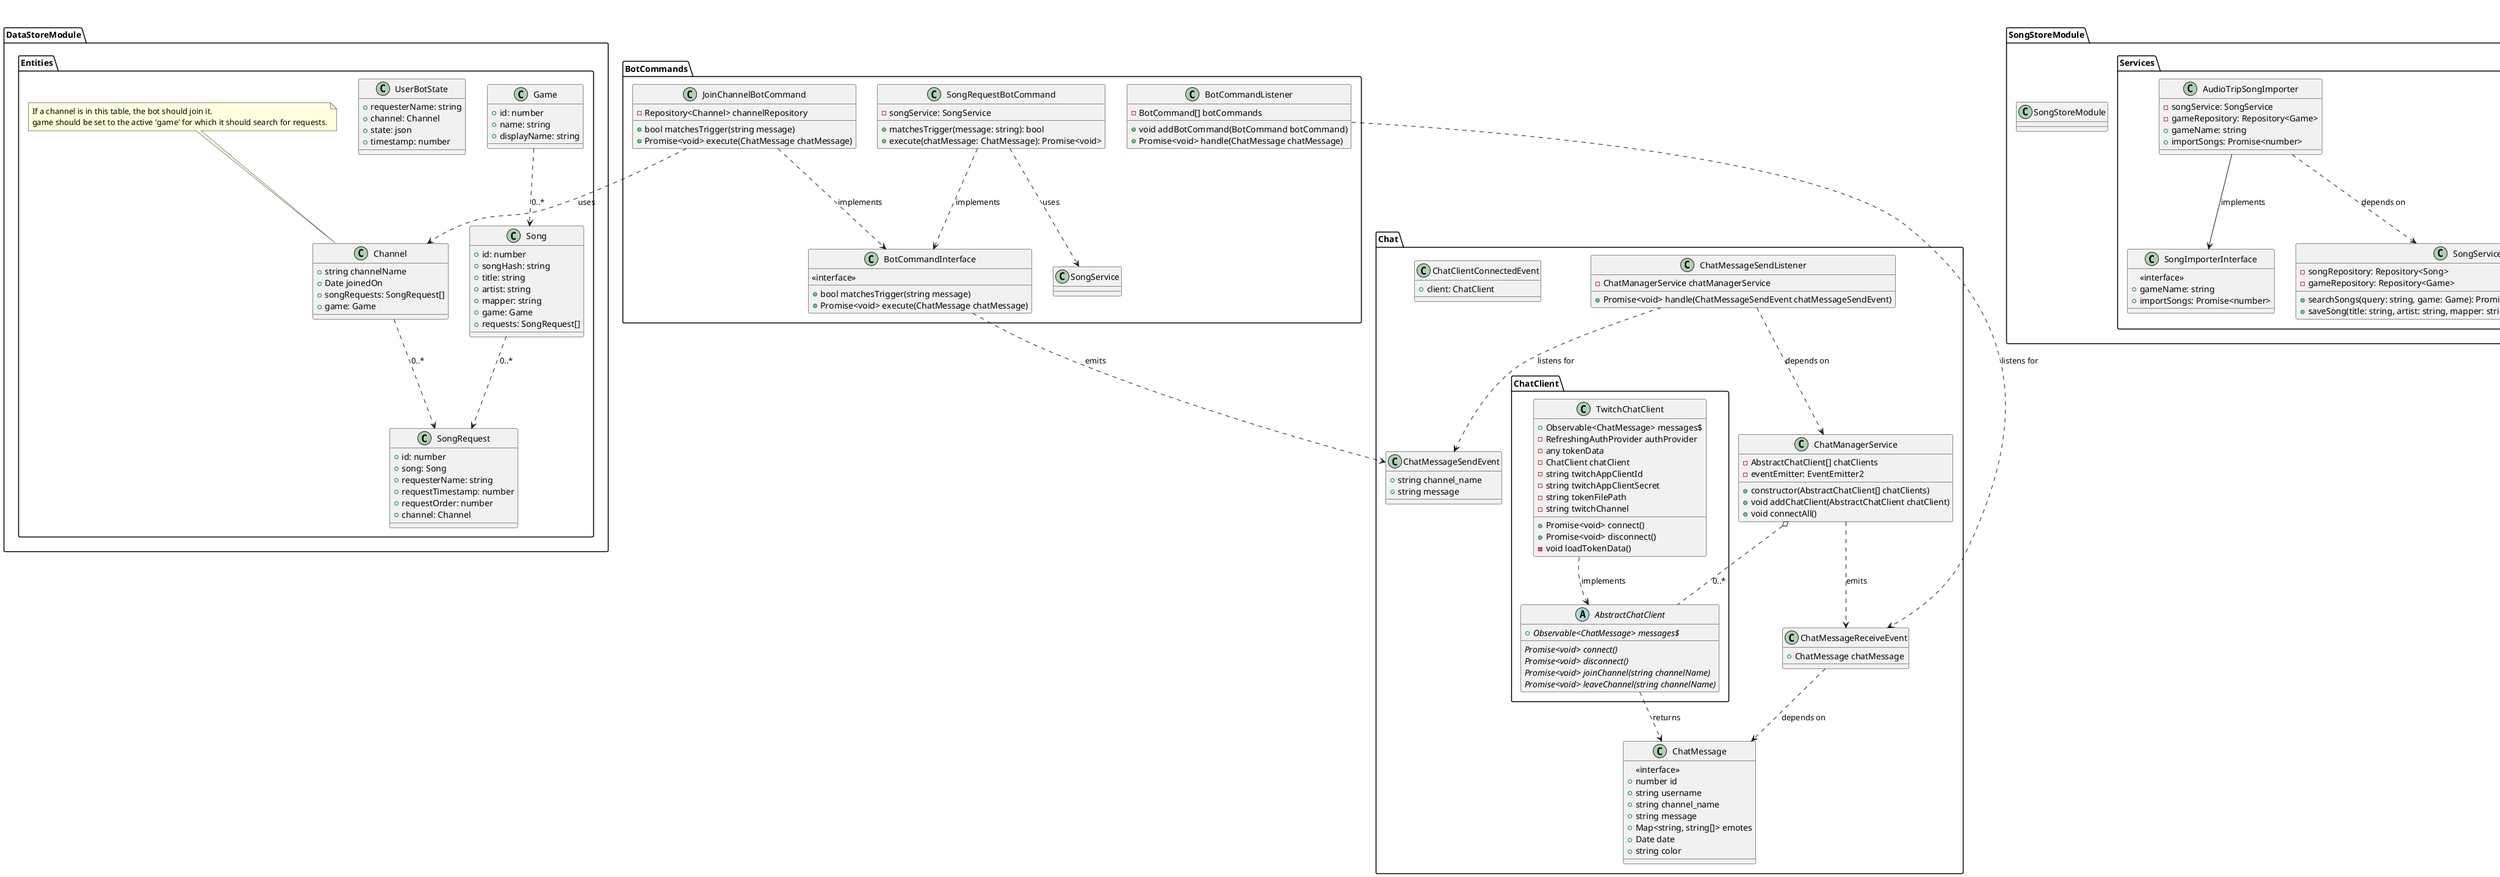 @startuml
    package DataStoreModule {
        package Entities {
            class Channel {
                +string channelName
                +Date joinedOn
                +songRequests: SongRequest[]
                +game: Game
            }

            class Game {
                +id: number
                +name: string
                +displayName: string
            }

            class Song {
                +id: number
                +songHash: string
                +title: string
                +artist: string
                +mapper: string
                +game: Game
                +requests: SongRequest[]
            }

            class SongRequest {
                +id: number
                +song: Song
                +requesterName: string
                +requestTimestamp: number
                +requestOrder: number
                +channel: Channel
            }

            class UserBotState {
                +requesterName: string
                +channel: Channel
                +state: json
                +timestamp: number
            }

            Song ..> SongRequest: 0..*
            Game ..> Song: 0..*
            Channel ..> SongRequest: 0..*

            note top of Channel
                If a channel is in this table, the bot should join it.
                game should be set to the active 'game' for which it should search for requests.
            endnote
        }
    }

    package Chat {
        class ChatMessage {
            <<interface>>
            +number id
            +string username
            +string channel_name
            +string message
            +Map<string, string[]> emotes
            +Date date
            +string color
        }
        package ChatClient {
            abstract class AbstractChatClient {
                {abstract} Promise<void> connect()
                {abstract} Promise<void> disconnect()
                {abstract} +Observable<ChatMessage> messages$
                {abstract} Promise<void> joinChannel(string channelName)
                {abstract} Promise<void> leaveChannel(string channelName)
            }

            class TwitchChatClient {
                +Observable<ChatMessage> messages$
                -RefreshingAuthProvider authProvider
                -any tokenData
                -ChatClient chatClient
                -string twitchAppClientId
                -string twitchAppClientSecret
                -string tokenFilePath
                -string twitchChannel
                +Promise<void> connect()
                +Promise<void> disconnect()
                -void loadTokenData()
            }

            TwitchChatClient ..> AbstractChatClient : implements
            AbstractChatClient ..> ChatMessage : returns
        }

        class ChatManagerService {
            -AbstractChatClient[] chatClients
            -eventEmitter: EventEmitter2
            +constructor(AbstractChatClient[] chatClients)
            +void addChatClient(AbstractChatClient chatClient)
            +void connectAll()
        }

        class ChatMessageReceiveEvent {
            +ChatMessage chatMessage
        }

        class ChatMessageSendEvent {
            +string channel_name
            +string message
        }

        class ChatMessageSendListener {
            -ChatManagerService chatManagerService
            +Promise<void> handle(ChatMessageSendEvent chatMessageSendEvent)
        }

        class ChatClientConnectedEvent {
            +client: ChatClient
        }

        ChatManagerService ..> ChatMessageReceiveEvent: emits
        ChatMessageSendListener ..> ChatMessageSendEvent: listens for
        ChatMessageSendListener ..> ChatManagerService: depends on
        ChatMessageReceiveEvent ..> ChatMessage: depends on
        ChatManagerService o.. AbstractChatClient: 0..*
    }

    package BotCommands {
        class BotCommandInterface {
            <<interface>>
            +bool matchesTrigger(string message)
            +Promise<void> execute(ChatMessage chatMessage)
        }

        class BotCommandListener {
            -BotCommand[] botCommands
            +void addBotCommand(BotCommand botCommand)
            +Promise<void> handle(ChatMessage chatMessage)
        }

        BotCommandListener ..> ChatMessageReceiveEvent: listens for
        BotCommandInterface ..> ChatMessageSendEvent: emits

        class JoinChannelBotCommand {
            -Repository<Channel> channelRepository
            +bool matchesTrigger(string message)
            +Promise<void> execute(ChatMessage chatMessage)
        }

        JoinChannelBotCommand ..> BotCommandInterface: implements
        JoinChannelBotCommand ..> Channel: uses

        class SongRequestBotCommand {
            -songService: SongService
            +matchesTrigger(message: string): bool
            +execute(chatMessage: ChatMessage): Promise<void>
        }

        SongRequestBotCommand ..> BotCommandInterface: implements
        SongRequestBotCommand ..> SongService: uses
    }

    package SongStoreModule {
        package Services {
            class SongImporterInterface {
                <<interface>>
                +gameName: string
                +importSongs: Promise<number>
            }
            class AudioTripSongImporter {
                -songService: SongService
                -gameRepository: Repository<Game>
                +gameName: string
                +importSongs: Promise<number>
            }

            class SongService {
                -songRepository: Repository<Song>
                -gameRepository: Repository<Game>
                +searchSongs(query: string, game: Game): Promise<Song[]>
                +saveSong(title: string, artist: string, mapper: string, hash?: string): Promise<Song>
            }

            AudioTripSongImporter --> SongImporterInterface: implements
            AudioTripSongImporter ..> SongService: depends on

        }

        class SongStoreModule {
        }
    }

    package SongRequestModule {
        package Services {

            class SongRequestErrorType {
                <<enum>>
                NOT_FOUND
                ALREADY_IN_QUEUE
                SERVER_ERROR
            }
            interface SongRequestResponse {
                <<interface>>
                +success: bool
                +errorType: SongRequestErrorType
            }

            class SongRequestService {
                -songService: SongService
                -songRequestRepository: Repository<SongRequest>
                +addRequest(song: Song, channel: Channel): Promise<SongRequestResponse>
                +removeRequest(song: Song, channel: Channel): Promise<SongRequestResponse>
                +removeLastRequest(channel: Channel, requesterName?: string): Promise<SongRequestResponse>
                +getNextRequest(channel: Channel): Promise<SongRequest>
                +getAllSongRequests(channel: Channel): Promise<SongRequest[]>
                +clearChannelSongRequests(channel: Channel): Promise<SongRequestResponse>
            }

            SongRequestService ..> SongService: depends on
            SongRequestService ..> SongRequestResponse: returns
            SongRequestResponse ..> SongRequestErrorType: uses
        }
    }
@enduml

